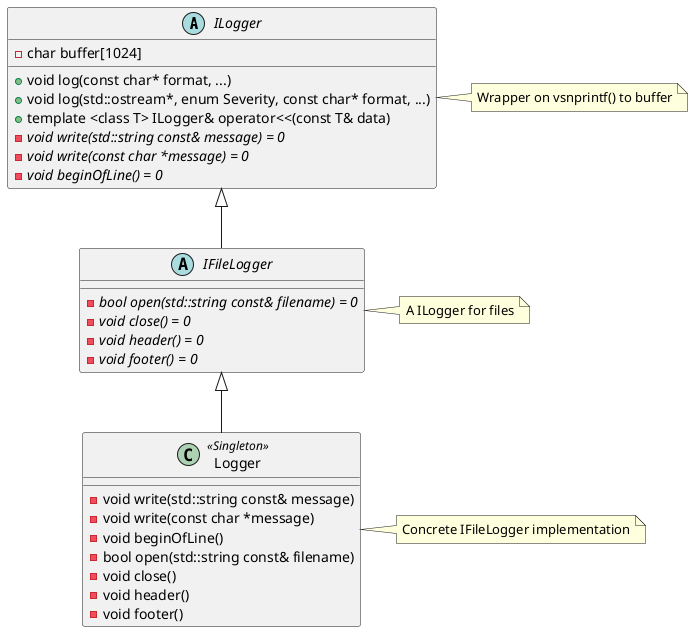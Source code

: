 @startuml

abstract ILogger
note right: Wrapper on vsnprintf() to buffer

abstract ILogger
{
+ void log(const char* format, ...)
+ void log(std::ostream*, enum Severity, const char* format, ...)
+ template <class T> ILogger& operator<<(const T& data)
- {abstract} void write(std::string const& message) = 0
- {abstract} void write(const char *message) = 0
- {abstract} void beginOfLine() = 0
- char buffer[1024]
}

abstract IFileLogger
note right: A ILogger for files

abstract IFileLogger
{
- {abstract} bool open(std::string const& filename) = 0
- {abstract} void close() = 0
- {abstract} void header() = 0
- {abstract} void footer() = 0
}

abstract Logger
note right: Concrete IFileLogger implementation

class Logger << Singleton >>
{
- void write(std::string const& message)
- void write(const char *message)
- void beginOfLine()
- bool open(std::string const& filename)
- void close()
- void header()
- void footer()
}

ILogger <|-- IFileLogger
IFileLogger <|-- Logger

@enduml
